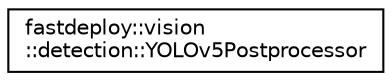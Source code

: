 digraph "Graphical Class Hierarchy"
{
  edge [fontname="Helvetica",fontsize="10",labelfontname="Helvetica",labelfontsize="10"];
  node [fontname="Helvetica",fontsize="10",shape=record];
  rankdir="LR";
  Node1 [label="fastdeploy::vision\l::detection::YOLOv5Postprocessor",height=0.2,width=0.4,color="black", fillcolor="white", style="filled",URL="$classfastdeploy_1_1vision_1_1detection_1_1YOLOv5Postprocessor.html",tooltip="Postprocessor object for YOLOv5 serials model. "];
}
